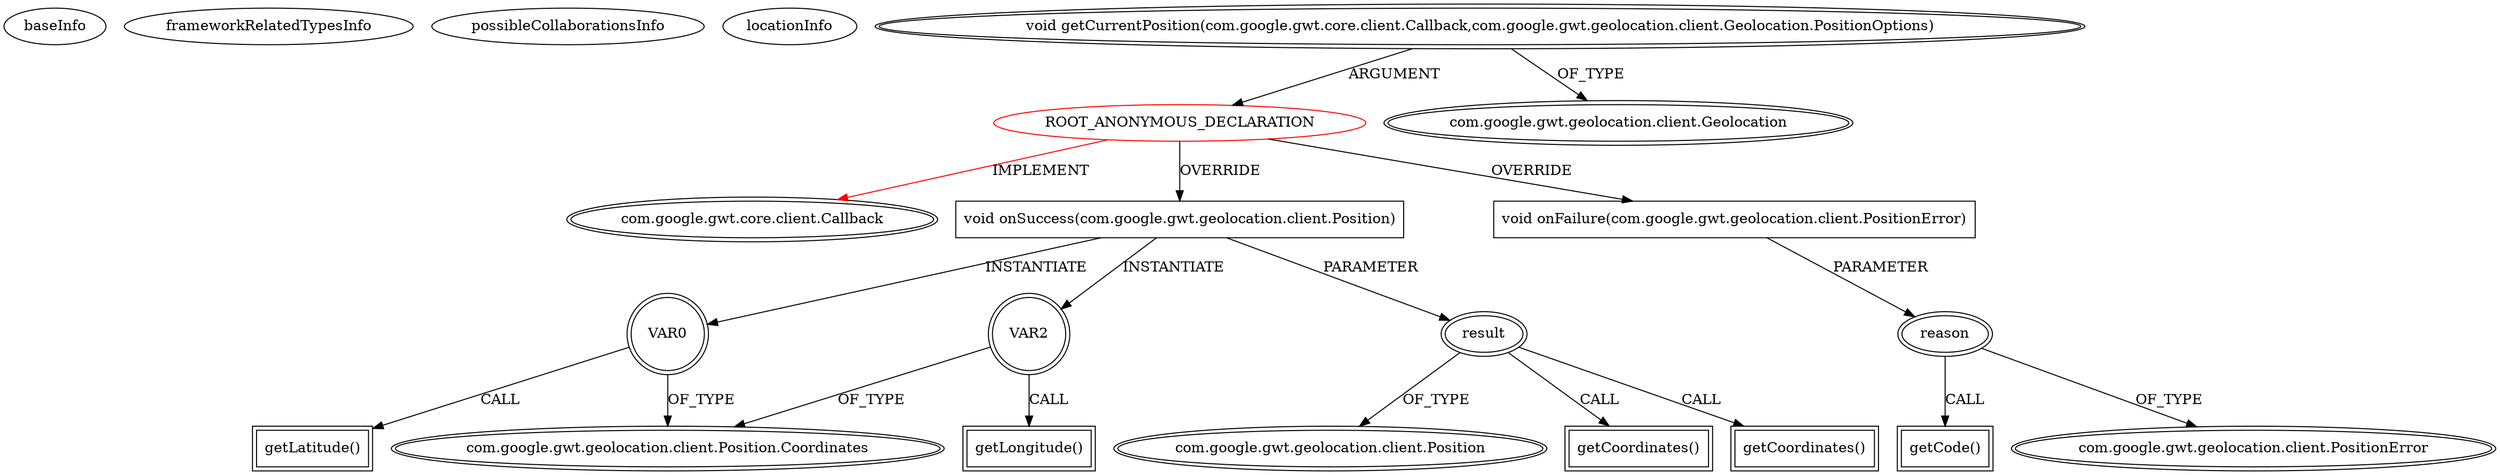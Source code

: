 digraph {
baseInfo[graphId=1296,category="extension_graph",isAnonymous=true,possibleRelation=false]
frameworkRelatedTypesInfo[0="com.google.gwt.core.client.Callback"]
possibleCollaborationsInfo[]
locationInfo[projectName="drweaver-gwt_garage_control",filePath="/drweaver-gwt_garage_control/gwt_garage_control-master/src/drweaver/garagecontrol/client/service/GarageServiceRequest.java",contextSignature="void open()",graphId="1296"]
0[label="ROOT_ANONYMOUS_DECLARATION",vertexType="ROOT_ANONYMOUS_DECLARATION",isFrameworkType=false,color=red]
1[label="com.google.gwt.core.client.Callback",vertexType="FRAMEWORK_INTERFACE_TYPE",isFrameworkType=true,peripheries=2]
2[label="void getCurrentPosition(com.google.gwt.core.client.Callback,com.google.gwt.geolocation.client.Geolocation.PositionOptions)",vertexType="OUTSIDE_CALL",isFrameworkType=true,peripheries=2]
3[label="com.google.gwt.geolocation.client.Geolocation",vertexType="FRAMEWORK_CLASS_TYPE",isFrameworkType=true,peripheries=2]
4[label="void onSuccess(com.google.gwt.geolocation.client.Position)",vertexType="OVERRIDING_METHOD_DECLARATION",isFrameworkType=false,shape=box]
5[label="result",vertexType="PARAMETER_DECLARATION",isFrameworkType=true,peripheries=2]
6[label="com.google.gwt.geolocation.client.Position",vertexType="FRAMEWORK_INTERFACE_TYPE",isFrameworkType=true,peripheries=2]
7[label="VAR0",vertexType="VARIABLE_EXPRESION",isFrameworkType=true,peripheries=2,shape=circle]
9[label="com.google.gwt.geolocation.client.Position.Coordinates",vertexType="FRAMEWORK_INTERFACE_TYPE",isFrameworkType=true,peripheries=2]
8[label="getLatitude()",vertexType="INSIDE_CALL",isFrameworkType=true,peripheries=2,shape=box]
11[label="getCoordinates()",vertexType="INSIDE_CALL",isFrameworkType=true,peripheries=2,shape=box]
12[label="VAR2",vertexType="VARIABLE_EXPRESION",isFrameworkType=true,peripheries=2,shape=circle]
13[label="getLongitude()",vertexType="INSIDE_CALL",isFrameworkType=true,peripheries=2,shape=box]
16[label="getCoordinates()",vertexType="INSIDE_CALL",isFrameworkType=true,peripheries=2,shape=box]
17[label="void onFailure(com.google.gwt.geolocation.client.PositionError)",vertexType="OVERRIDING_METHOD_DECLARATION",isFrameworkType=false,shape=box]
18[label="reason",vertexType="PARAMETER_DECLARATION",isFrameworkType=true,peripheries=2]
19[label="com.google.gwt.geolocation.client.PositionError",vertexType="FRAMEWORK_CLASS_TYPE",isFrameworkType=true,peripheries=2]
21[label="getCode()",vertexType="INSIDE_CALL",isFrameworkType=true,peripheries=2,shape=box]
0->1[label="IMPLEMENT",color=red]
2->0[label="ARGUMENT"]
2->3[label="OF_TYPE"]
0->4[label="OVERRIDE"]
5->6[label="OF_TYPE"]
4->5[label="PARAMETER"]
4->7[label="INSTANTIATE"]
7->9[label="OF_TYPE"]
7->8[label="CALL"]
5->11[label="CALL"]
4->12[label="INSTANTIATE"]
12->9[label="OF_TYPE"]
12->13[label="CALL"]
5->16[label="CALL"]
0->17[label="OVERRIDE"]
18->19[label="OF_TYPE"]
17->18[label="PARAMETER"]
18->21[label="CALL"]
}
